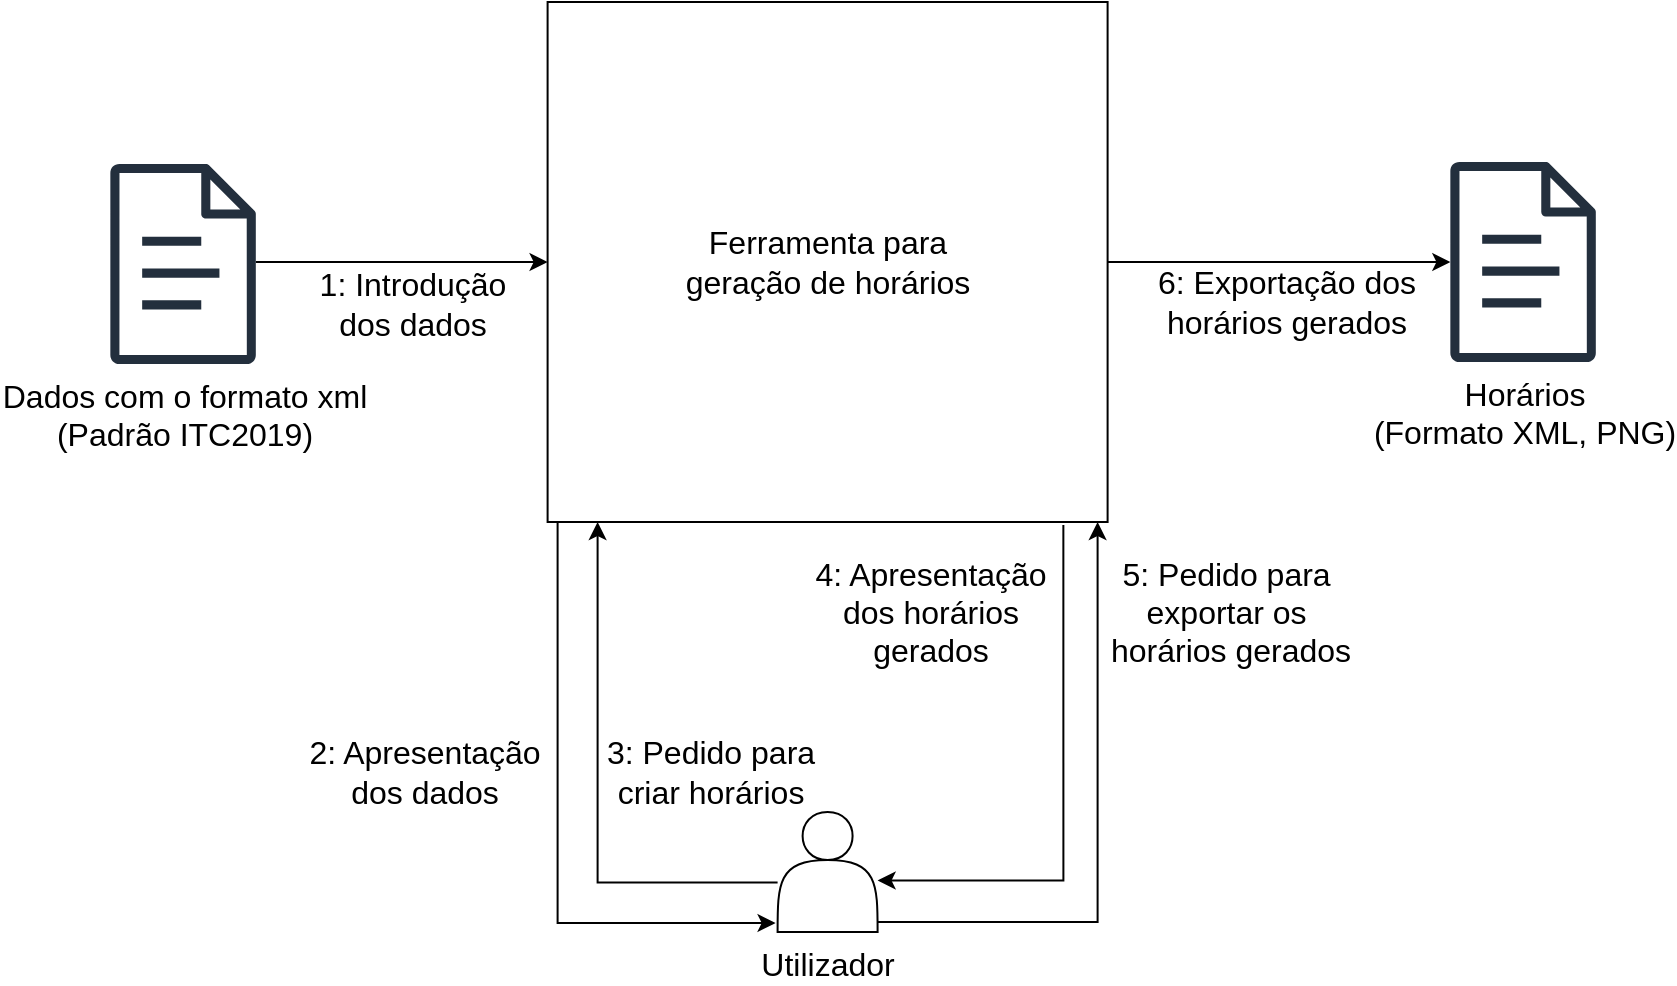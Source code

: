 <mxfile version="26.0.15">
  <diagram name="Page-1" id="odICe4tR4dPm_PyxJ30F">
    <mxGraphModel dx="2580" dy="532" grid="1" gridSize="10" guides="1" tooltips="1" connect="1" arrows="1" fold="1" page="1" pageScale="1" pageWidth="850" pageHeight="1100" math="0" shadow="0">
      <root>
        <mxCell id="0" />
        <mxCell id="1" parent="0" />
        <mxCell id="v3zNFvLb96tHzi2F_7EQ-2" value="&lt;span style=&quot;font-weight: normal;&quot;&gt;Ferramenta para&lt;/span&gt;&lt;div&gt;&lt;span style=&quot;font-weight: normal;&quot;&gt;geração de horários&lt;/span&gt;&lt;/div&gt;" style="rounded=0;whiteSpace=wrap;html=1;labelBorderColor=none;textShadow=0;fontSize=16;fontStyle=1" parent="1" vertex="1">
          <mxGeometry x="-581.2" y="35" width="280" height="260" as="geometry" />
        </mxCell>
        <mxCell id="v3zNFvLb96tHzi2F_7EQ-4" value="" style="endArrow=classic;html=1;rounded=0;edgeStyle=orthogonalEdgeStyle;" parent="1" source="xEwKgiD-SIQyZzkMuDlU-2" target="v3zNFvLb96tHzi2F_7EQ-2" edge="1">
          <mxGeometry width="50" height="50" relative="1" as="geometry">
            <mxPoint x="-730" y="165" as="sourcePoint" />
            <mxPoint x="-390" y="180" as="targetPoint" />
            <Array as="points">
              <mxPoint x="-690" y="165" />
              <mxPoint x="-690" y="165" />
            </Array>
          </mxGeometry>
        </mxCell>
        <mxCell id="v3zNFvLb96tHzi2F_7EQ-13" value="&lt;span style=&quot;font-weight: normal;&quot;&gt;1: Introdução&lt;/span&gt;&lt;div&gt;&lt;span style=&quot;font-weight: normal;&quot;&gt;dos dados&lt;/span&gt;&lt;/div&gt;" style="edgeLabel;html=1;align=center;verticalAlign=middle;resizable=0;points=[];fontSize=16;fontStyle=1;labelBackgroundColor=none;" parent="v3zNFvLb96tHzi2F_7EQ-4" vertex="1" connectable="0">
          <mxGeometry x="-0.317" y="-4" relative="1" as="geometry">
            <mxPoint x="28" y="17" as="offset" />
          </mxGeometry>
        </mxCell>
        <mxCell id="v3zNFvLb96tHzi2F_7EQ-6" value="" style="endArrow=classic;html=1;rounded=0;edgeStyle=orthogonalEdgeStyle;" parent="1" source="v3zNFvLb96tHzi2F_7EQ-2" target="xEwKgiD-SIQyZzkMuDlU-3" edge="1">
          <mxGeometry width="50" height="50" relative="1" as="geometry">
            <mxPoint x="-270" y="300" as="sourcePoint" />
            <mxPoint x="-130" y="165" as="targetPoint" />
          </mxGeometry>
        </mxCell>
        <mxCell id="v3zNFvLb96tHzi2F_7EQ-16" value="&lt;span style=&quot;font-weight: normal;&quot;&gt;6: Exportação dos&lt;/span&gt;&lt;div&gt;&lt;span style=&quot;font-weight: normal;&quot;&gt;horários gerados&lt;/span&gt;&lt;/div&gt;" style="edgeLabel;html=1;align=center;verticalAlign=middle;resizable=0;points=[];fontSize=16;fontStyle=1;labelBackgroundColor=none;" parent="v3zNFvLb96tHzi2F_7EQ-6" vertex="1" connectable="0">
          <mxGeometry x="-0.266" y="2" relative="1" as="geometry">
            <mxPoint x="26" y="22" as="offset" />
          </mxGeometry>
        </mxCell>
        <mxCell id="v3zNFvLb96tHzi2F_7EQ-8" value="&lt;span style=&quot;font-weight: normal;&quot;&gt;Utilizador&lt;/span&gt;" style="shape=actor;whiteSpace=wrap;html=1;labelPosition=center;verticalLabelPosition=bottom;align=center;verticalAlign=top;fontStyle=1;fontSize=16;" parent="1" vertex="1">
          <mxGeometry x="-466.2" y="440" width="50" height="60" as="geometry" />
        </mxCell>
        <mxCell id="v3zNFvLb96tHzi2F_7EQ-11" value="" style="shape=ellipse;fillColor=none;strokeColor=none;html=1;sketch=0;" parent="1" vertex="1">
          <mxGeometry x="-466.2" y="471" width="10" height="8.5" as="geometry" />
        </mxCell>
        <mxCell id="v3zNFvLb96tHzi2F_7EQ-12" value="" style="endArrow=classic;html=1;rounded=0;edgeStyle=orthogonalEdgeStyle;" parent="1" source="v3zNFvLb96tHzi2F_7EQ-11" target="v3zNFvLb96tHzi2F_7EQ-2" edge="1">
          <mxGeometry width="50" height="50" relative="1" as="geometry">
            <mxPoint x="-496.2" y="390" as="sourcePoint" />
            <mxPoint x="-526.2" y="310" as="targetPoint" />
            <Array as="points">
              <mxPoint x="-556.2" y="475" />
            </Array>
          </mxGeometry>
        </mxCell>
        <mxCell id="v3zNFvLb96tHzi2F_7EQ-15" value="&lt;span style=&quot;font-weight: normal;&quot;&gt;3: Pedido p&lt;span style=&quot;color: light-dark(rgb(0, 0, 0), rgb(255, 255, 255));&quot;&gt;ara&lt;/span&gt;&lt;/span&gt;&lt;div&gt;&lt;span style=&quot;color: light-dark(rgb(0, 0, 0), rgb(255, 255, 255)); font-weight: normal;&quot;&gt;criar horários&lt;/span&gt;&lt;/div&gt;" style="edgeLabel;html=1;align=center;verticalAlign=middle;resizable=0;points=[];fontSize=16;fontStyle=1;labelBackgroundColor=none;" parent="v3zNFvLb96tHzi2F_7EQ-12" vertex="1" connectable="0">
          <mxGeometry x="0.438" y="-1" relative="1" as="geometry">
            <mxPoint x="55" y="49" as="offset" />
          </mxGeometry>
        </mxCell>
        <mxCell id="v3zNFvLb96tHzi2F_7EQ-24" value="&lt;span style=&quot;font-weight: normal;&quot;&gt;4: Apresentação&lt;/span&gt;&lt;div&gt;&lt;span style=&quot;font-weight: normal;&quot;&gt;dos horários&lt;/span&gt;&lt;/div&gt;&lt;div&gt;&lt;span style=&quot;font-weight: normal;&quot;&gt;gerados&lt;/span&gt;&lt;/div&gt;" style="edgeLabel;html=1;align=center;verticalAlign=middle;resizable=0;points=[];fontSize=16;fontStyle=1;labelBackgroundColor=none;" parent="v3zNFvLb96tHzi2F_7EQ-12" vertex="1" connectable="0">
          <mxGeometry x="0.438" y="-1" relative="1" as="geometry">
            <mxPoint x="165" y="-31" as="offset" />
          </mxGeometry>
        </mxCell>
        <mxCell id="v3zNFvLb96tHzi2F_7EQ-25" value="&lt;span style=&quot;font-weight: normal;&quot;&gt;5: Pedido para&amp;nbsp;&lt;/span&gt;&lt;div&gt;&lt;span style=&quot;font-weight: normal;&quot;&gt;exportar os&amp;nbsp;&lt;/span&gt;&lt;/div&gt;&lt;div&gt;&lt;span style=&quot;font-weight: normal;&quot;&gt;horários gerados&lt;/span&gt;&lt;/div&gt;" style="edgeLabel;html=1;align=center;verticalAlign=middle;resizable=0;points=[];fontSize=16;fontStyle=1;labelBackgroundColor=none;" parent="v3zNFvLb96tHzi2F_7EQ-12" vertex="1" connectable="0">
          <mxGeometry x="0.438" y="-1" relative="1" as="geometry">
            <mxPoint x="315" y="-31" as="offset" />
          </mxGeometry>
        </mxCell>
        <mxCell id="v3zNFvLb96tHzi2F_7EQ-17" value="" style="endArrow=classic;html=1;rounded=0;entryX=0;entryY=0.5;entryDx=0;entryDy=0;edgeStyle=orthogonalEdgeStyle;" parent="1" source="v3zNFvLb96tHzi2F_7EQ-2" target="v3zNFvLb96tHzi2F_7EQ-10" edge="1">
          <mxGeometry width="50" height="50" relative="1" as="geometry">
            <mxPoint x="-576.2" y="300" as="sourcePoint" />
            <mxPoint x="-496.2" y="500" as="targetPoint" />
            <Array as="points">
              <mxPoint x="-576.2" y="496" />
            </Array>
          </mxGeometry>
        </mxCell>
        <mxCell id="v3zNFvLb96tHzi2F_7EQ-18" value="&lt;span style=&quot;font-weight: normal;&quot;&gt;2: Apresentação&lt;br&gt;dos dados&lt;/span&gt;" style="edgeLabel;html=1;align=center;verticalAlign=middle;resizable=0;points=[];fontSize=16;fontStyle=1;labelBackgroundColor=none;" parent="v3zNFvLb96tHzi2F_7EQ-17" vertex="1" connectable="0">
          <mxGeometry x="-0.236" y="2" relative="1" as="geometry">
            <mxPoint x="-69" y="7" as="offset" />
          </mxGeometry>
        </mxCell>
        <mxCell id="v3zNFvLb96tHzi2F_7EQ-10" value="" style="shape=ellipse;fillColor=none;strokeColor=none;html=1;sketch=0;" parent="1" vertex="1">
          <mxGeometry x="-467.2" y="492" width="10" height="7" as="geometry" />
        </mxCell>
        <mxCell id="v3zNFvLb96tHzi2F_7EQ-22" style="rounded=0;orthogonalLoop=1;jettySize=auto;html=1;exitX=0.921;exitY=1.006;exitDx=0;exitDy=0;exitPerimeter=0;entryX=1;entryY=0.5;entryDx=0;entryDy=0;edgeStyle=orthogonalEdgeStyle;startArrow=none;startFill=0;endArrow=classic;endFill=1;" parent="1" source="v3zNFvLb96tHzi2F_7EQ-2" target="v3zNFvLb96tHzi2F_7EQ-20" edge="1">
          <mxGeometry relative="1" as="geometry">
            <mxPoint x="-426.2" y="410" as="targetPoint" />
            <Array as="points">
              <mxPoint x="-323.2" y="474" />
            </Array>
          </mxGeometry>
        </mxCell>
        <mxCell id="v3zNFvLb96tHzi2F_7EQ-20" value="" style="shape=ellipse;fillColor=none;strokeColor=none;html=1;sketch=0;" parent="1" vertex="1">
          <mxGeometry x="-425.2" y="470" width="9" height="8.5" as="geometry" />
        </mxCell>
        <mxCell id="v3zNFvLb96tHzi2F_7EQ-23" style="edgeStyle=orthogonalEdgeStyle;rounded=0;orthogonalLoop=1;jettySize=auto;html=1;exitX=1;exitY=0.5;exitDx=0;exitDy=0;endArrow=classic;endFill=1;startArrow=none;startFill=0;" parent="1" source="v3zNFvLb96tHzi2F_7EQ-21" target="v3zNFvLb96tHzi2F_7EQ-2" edge="1">
          <mxGeometry relative="1" as="geometry">
            <mxPoint x="-311.2" y="300" as="targetPoint" />
            <mxPoint x="-396.2" y="500" as="sourcePoint" />
            <Array as="points">
              <mxPoint x="-306.2" y="495" />
            </Array>
          </mxGeometry>
        </mxCell>
        <mxCell id="v3zNFvLb96tHzi2F_7EQ-21" value="" style="shape=ellipse;fillColor=none;strokeColor=none;html=1;sketch=0;" parent="1" vertex="1">
          <mxGeometry x="-429.2" y="490" width="13" height="10" as="geometry" />
        </mxCell>
        <mxCell id="xEwKgiD-SIQyZzkMuDlU-2" value="&lt;font style=&quot;color: rgb(0, 0, 0); font-weight: normal;&quot;&gt;Dados com o formato xml&lt;/font&gt;&lt;div style=&quot;color: rgb(0, 0, 0);&quot;&gt;&lt;span style=&quot;font-weight: normal;&quot;&gt;(Padrão ITC2019)&lt;/span&gt;&lt;/div&gt;" style="sketch=0;outlineConnect=0;fontColor=#232F3E;gradientColor=none;fillColor=#232F3D;strokeColor=none;dashed=0;verticalLabelPosition=bottom;verticalAlign=top;align=center;html=1;fontSize=16;fontStyle=1;aspect=fixed;pointerEvents=1;shape=mxgraph.aws4.document;" parent="1" vertex="1">
          <mxGeometry x="-800" y="116" width="73.08" height="100" as="geometry" />
        </mxCell>
        <mxCell id="xEwKgiD-SIQyZzkMuDlU-3" value="&lt;span style=&quot;color: rgb(0, 0, 0); font-weight: normal;&quot;&gt;Horários&lt;/span&gt;&lt;div style=&quot;color: rgb(0, 0, 0);&quot;&gt;&lt;span style=&quot;font-weight: normal;&quot;&gt;(Formato XML, PNG&lt;span style=&quot;background-color: transparent; color: light-dark(rgb(0, 0, 0), rgb(255, 255, 255));&quot;&gt;)&lt;/span&gt;&lt;/span&gt;&lt;/div&gt;" style="sketch=0;outlineConnect=0;fontColor=#232F3E;gradientColor=none;fillColor=#232F3D;strokeColor=none;dashed=0;verticalLabelPosition=bottom;verticalAlign=top;align=center;html=1;fontSize=16;fontStyle=1;aspect=fixed;pointerEvents=1;shape=mxgraph.aws4.document;" parent="1" vertex="1">
          <mxGeometry x="-130" y="115" width="73.08" height="100" as="geometry" />
        </mxCell>
      </root>
    </mxGraphModel>
  </diagram>
</mxfile>
